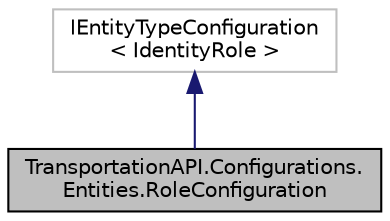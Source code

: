digraph "TransportationAPI.Configurations.Entities.RoleConfiguration"
{
 // LATEX_PDF_SIZE
  edge [fontname="Helvetica",fontsize="10",labelfontname="Helvetica",labelfontsize="10"];
  node [fontname="Helvetica",fontsize="10",shape=record];
  Node1 [label="TransportationAPI.Configurations.\lEntities.RoleConfiguration",height=0.2,width=0.4,color="black", fillcolor="grey75", style="filled", fontcolor="black",tooltip="Role Configuration class that creates the following roles in the database when the database is create..."];
  Node2 -> Node1 [dir="back",color="midnightblue",fontsize="10",style="solid",fontname="Helvetica"];
  Node2 [label="IEntityTypeConfiguration\l\< IdentityRole \>",height=0.2,width=0.4,color="grey75", fillcolor="white", style="filled",tooltip=" "];
}

